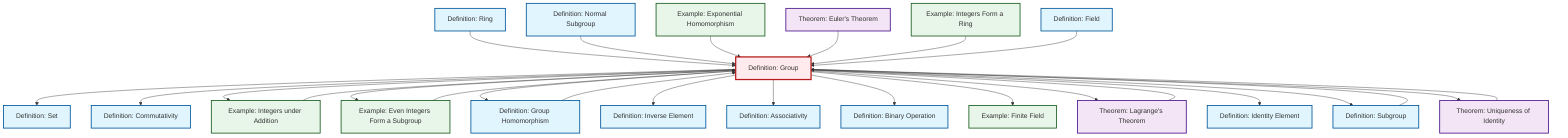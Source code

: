 graph TD
    classDef definition fill:#e1f5fe,stroke:#01579b,stroke-width:2px
    classDef theorem fill:#f3e5f5,stroke:#4a148c,stroke-width:2px
    classDef axiom fill:#fff3e0,stroke:#e65100,stroke-width:2px
    classDef example fill:#e8f5e9,stroke:#1b5e20,stroke-width:2px
    classDef current fill:#ffebee,stroke:#b71c1c,stroke-width:3px
    def-field["Definition: Field"]:::definition
    def-normal-subgroup["Definition: Normal Subgroup"]:::definition
    def-binary-operation["Definition: Binary Operation"]:::definition
    ex-integers-addition["Example: Integers under Addition"]:::example
    ex-even-integers-subgroup["Example: Even Integers Form a Subgroup"]:::example
    ex-exponential-homomorphism["Example: Exponential Homomorphism"]:::example
    ex-finite-field["Example: Finite Field"]:::example
    thm-unique-identity["Theorem: Uniqueness of Identity"]:::theorem
    ex-integers-ring["Example: Integers Form a Ring"]:::example
    thm-lagrange["Theorem: Lagrange's Theorem"]:::theorem
    def-inverse-element["Definition: Inverse Element"]:::definition
    def-group["Definition: Group"]:::definition
    def-associativity["Definition: Associativity"]:::definition
    def-homomorphism["Definition: Group Homomorphism"]:::definition
    def-subgroup["Definition: Subgroup"]:::definition
    def-ring["Definition: Ring"]:::definition
    thm-euler["Theorem: Euler's Theorem"]:::theorem
    def-identity-element["Definition: Identity Element"]:::definition
    def-commutativity["Definition: Commutativity"]:::definition
    def-set["Definition: Set"]:::definition
    def-group --> def-set
    def-group --> def-commutativity
    ex-even-integers-subgroup --> def-group
    def-group --> ex-integers-addition
    def-ring --> def-group
    def-subgroup --> def-group
    def-group --> ex-even-integers-subgroup
    def-group --> def-homomorphism
    def-group --> def-inverse-element
    def-normal-subgroup --> def-group
    ex-exponential-homomorphism --> def-group
    def-group --> def-associativity
    def-homomorphism --> def-group
    def-group --> def-binary-operation
    ex-integers-addition --> def-group
    def-group --> ex-finite-field
    thm-lagrange --> def-group
    thm-euler --> def-group
    ex-integers-ring --> def-group
    def-field --> def-group
    def-group --> thm-lagrange
    thm-unique-identity --> def-group
    def-group --> def-identity-element
    def-group --> def-subgroup
    def-group --> thm-unique-identity
    class def-group current